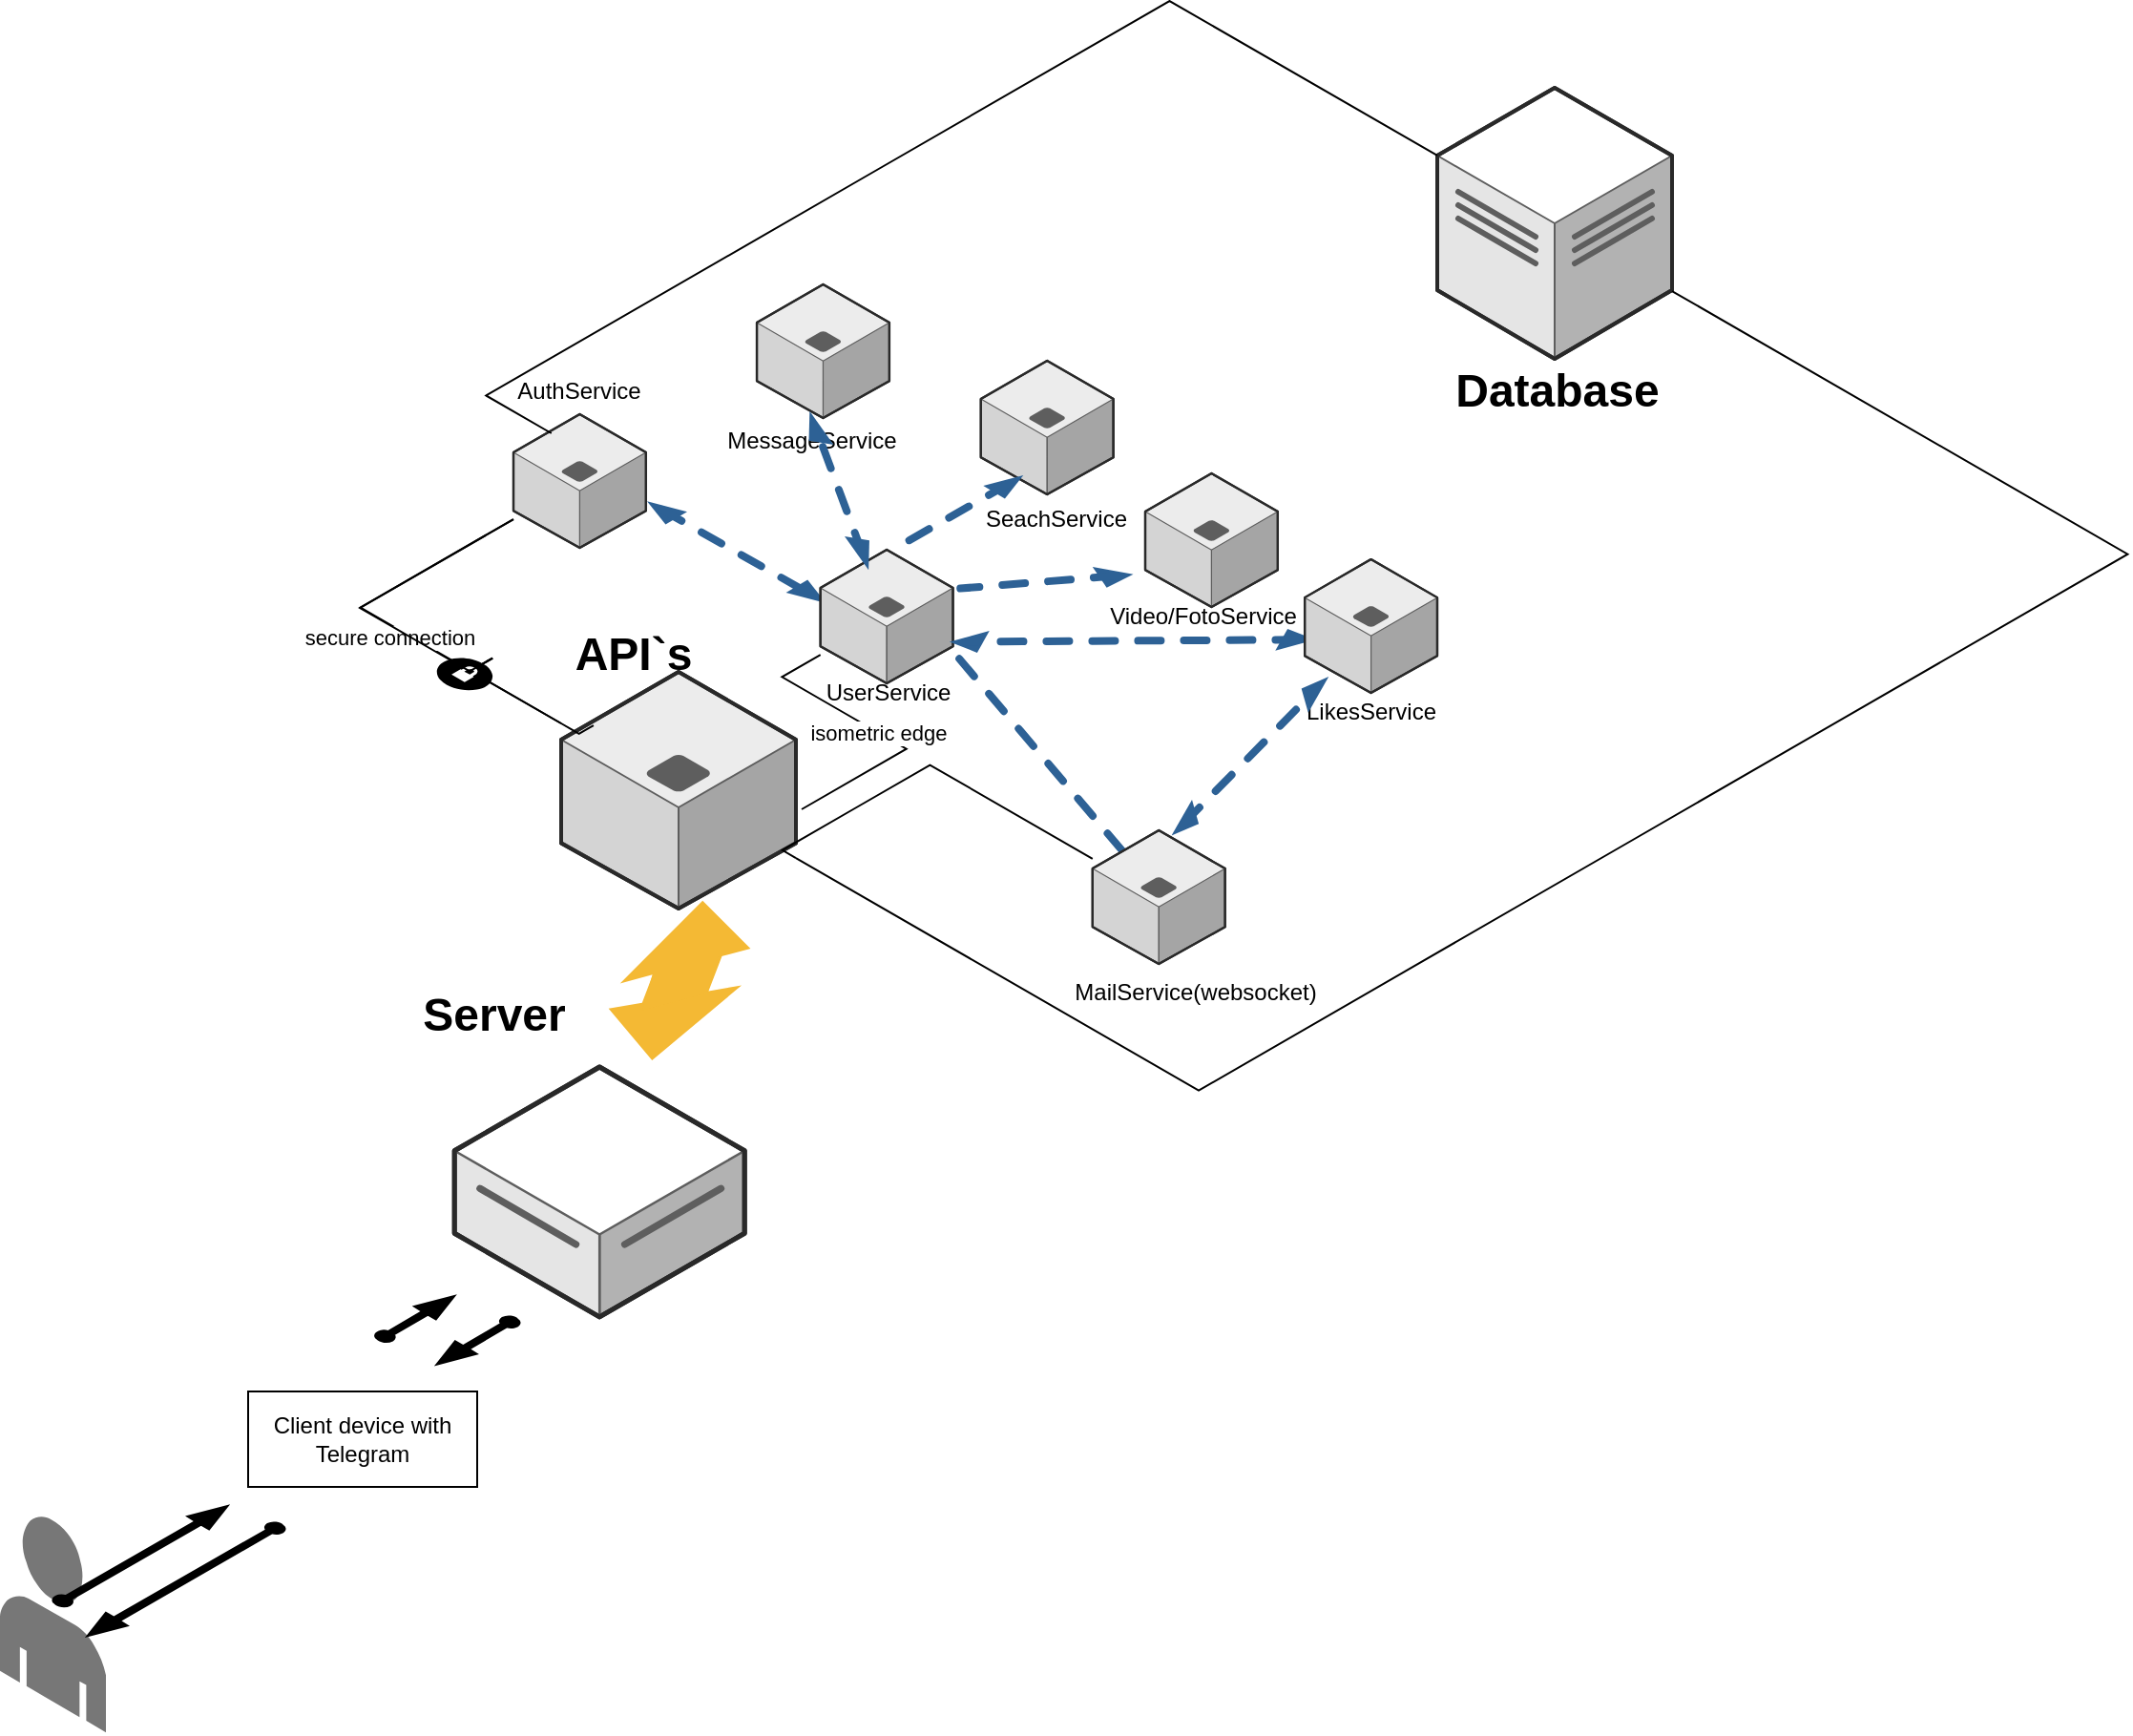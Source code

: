 <mxfile version="20.4.1" type="github" pages="2">
  <diagram id="33bkx_uLFFvx7bbCJEID" name="Page-1">
    <mxGraphModel dx="1422" dy="-375" grid="1" gridSize="10" guides="1" tooltips="1" connect="1" arrows="1" fold="1" page="1" pageScale="1" pageWidth="827" pageHeight="1169" math="0" shadow="0">
      <root>
        <mxCell id="0" />
        <mxCell id="1" parent="0" />
        <mxCell id="bl-t90TqCPlwm7aX9RKi-1" value="" style="verticalLabelPosition=bottom;html=1;verticalAlign=top;strokeWidth=1;align=center;outlineConnect=0;dashed=0;outlineConnect=0;shape=mxgraph.aws3d.dashedArrowlessEdge2;strokeColor=#2D6195;aspect=fixed;shadow=0;sketch=0;fontSize=11;rotation=20;gradientColor=none;" parent="1" vertex="1">
          <mxGeometry x="517.76" y="1784.03" width="116.28" height="66.24" as="geometry" />
        </mxCell>
        <mxCell id="bl-t90TqCPlwm7aX9RKi-2" value="" style="verticalLabelPosition=bottom;html=1;verticalAlign=top;strokeWidth=1;align=center;outlineConnect=0;dashed=0;outlineConnect=0;shape=mxgraph.aws3d.dataCenter;strokeColor=#5E5E5E;aspect=fixed;fontSize=11;" parent="1" vertex="1">
          <mxGeometry x="783" y="1467" width="123" height="142" as="geometry" />
        </mxCell>
        <mxCell id="bl-t90TqCPlwm7aX9RKi-3" value="" style="verticalLabelPosition=bottom;html=1;verticalAlign=top;strokeWidth=1;align=center;outlineConnect=0;dashed=0;outlineConnect=0;shape=mxgraph.aws3d.end_user;strokeColor=none;fillColor=#777777;aspect=fixed;" parent="1" vertex="1">
          <mxGeometry x="30" y="2214.88" width="55.5" height="113.79" as="geometry" />
        </mxCell>
        <mxCell id="bl-t90TqCPlwm7aX9RKi-4" value="" style="verticalLabelPosition=bottom;html=1;verticalAlign=top;strokeWidth=1;align=center;outlineConnect=0;dashed=0;outlineConnect=0;shape=mxgraph.aws3d.dataServer;strokeColor=#5E5E5E;aspect=fixed;fontSize=11;" parent="1" vertex="1">
          <mxGeometry x="268.1" y="1980" width="152" height="130.99" as="geometry" />
        </mxCell>
        <mxCell id="bl-t90TqCPlwm7aX9RKi-5" value="&lt;h1&gt;Server&lt;/h1&gt;" style="text;html=1;strokeColor=none;fillColor=none;align=center;verticalAlign=middle;whiteSpace=wrap;rounded=0;" parent="1" vertex="1">
          <mxGeometry x="226.15" y="1917" width="126" height="72" as="geometry" />
        </mxCell>
        <mxCell id="bl-t90TqCPlwm7aX9RKi-6" value="" style="verticalLabelPosition=bottom;html=1;verticalAlign=top;strokeWidth=1;align=center;outlineConnect=0;dashed=0;outlineConnect=0;shape=mxgraph.aws3d.arrowNE;fillColor=#000000;aspect=fixed;fontSize=11;" parent="1" vertex="1">
          <mxGeometry x="57.75" y="2210" width="91.5" height="52.29" as="geometry" />
        </mxCell>
        <mxCell id="bl-t90TqCPlwm7aX9RKi-7" value="" style="verticalLabelPosition=bottom;html=1;verticalAlign=top;strokeWidth=1;align=center;outlineConnect=0;dashed=0;outlineConnect=0;shape=mxgraph.aws3d.arrowSW;fillColor=#000000;aspect=fixed;fontSize=11;shadow=0;sketch=0;" parent="1" vertex="1">
          <mxGeometry x="75.75" y="2219" width="103.47" height="59.13" as="geometry" />
        </mxCell>
        <mxCell id="bl-t90TqCPlwm7aX9RKi-8" value="&lt;h1&gt;Database&lt;/h1&gt;" style="text;html=1;strokeColor=none;fillColor=none;align=center;verticalAlign=middle;whiteSpace=wrap;rounded=0;" parent="1" vertex="1">
          <mxGeometry x="783" y="1590" width="126" height="72" as="geometry" />
        </mxCell>
        <mxCell id="bl-t90TqCPlwm7aX9RKi-9" value="" style="verticalLabelPosition=bottom;html=1;verticalAlign=top;strokeWidth=1;align=center;outlineConnect=0;dashed=0;outlineConnect=0;shape=mxgraph.aws3d.application_server;fillColor=#ECECEC;strokeColor=#5E5E5E;aspect=fixed;shadow=0;sketch=0;fontSize=11;" parent="1" vertex="1">
          <mxGeometry x="324" y="1773" width="123" height="124" as="geometry" />
        </mxCell>
        <mxCell id="bl-t90TqCPlwm7aX9RKi-10" value="&lt;h1&gt;&lt;span class=&quot;VIiyi&quot; lang=&quot;en&quot;&gt;&lt;span class=&quot;JLqJ4b ChMk0b&quot;&gt;&lt;span class=&quot;Q4iAWc&quot;&gt;API`s&lt;/span&gt;&lt;/span&gt;&lt;/span&gt;&lt;/h1&gt;" style="text;html=1;strokeColor=none;fillColor=none;align=center;verticalAlign=middle;whiteSpace=wrap;rounded=0;" parent="1" vertex="1">
          <mxGeometry x="299" y="1728" width="126" height="72" as="geometry" />
        </mxCell>
        <mxCell id="bl-t90TqCPlwm7aX9RKi-11" value="" style="verticalLabelPosition=bottom;html=1;verticalAlign=top;strokeWidth=1;align=center;outlineConnect=0;dashed=0;outlineConnect=0;shape=mxgraph.aws3d.flatEdge2;strokeColor=none;fillColor=#F4B934;aspect=fixed;shadow=0;sketch=0;fontSize=11;rotation=-220;" parent="1" vertex="1">
          <mxGeometry x="352.15" y="1923.01" width="64.96" height="37" as="geometry" />
        </mxCell>
        <mxCell id="bl-t90TqCPlwm7aX9RKi-12" value="" style="verticalLabelPosition=bottom;html=1;verticalAlign=top;strokeWidth=1;align=center;outlineConnect=0;dashed=0;outlineConnect=0;shape=mxgraph.aws3d.flatEdge2;strokeColor=none;fillColor=#F4B934;aspect=fixed;shadow=0;sketch=0;fontSize=11;rotation=-45;" parent="1" vertex="1">
          <mxGeometry x="356.9" y="1910" width="63.2" height="36" as="geometry" />
        </mxCell>
        <mxCell id="bl-t90TqCPlwm7aX9RKi-13" value="" style="verticalLabelPosition=bottom;html=1;verticalAlign=top;strokeWidth=1;align=center;outlineConnect=0;dashed=0;outlineConnect=0;shape=mxgraph.aws3d.application_server;fillColor=#ECECEC;strokeColor=#5E5E5E;aspect=fixed;shadow=0;sketch=0;fontSize=11;" parent="1" vertex="1">
          <mxGeometry x="299" y="1638" width="69.44" height="70" as="geometry" />
        </mxCell>
        <mxCell id="bl-t90TqCPlwm7aX9RKi-14" value="" style="verticalLabelPosition=bottom;html=1;verticalAlign=top;strokeWidth=1;align=center;outlineConnect=0;dashed=0;outlineConnect=0;shape=mxgraph.aws3d.application_server;fillColor=#ECECEC;strokeColor=#5E5E5E;aspect=fixed;shadow=0;sketch=0;fontSize=11;" parent="1" vertex="1">
          <mxGeometry x="602.4" y="1856" width="69.44" height="70" as="geometry" />
        </mxCell>
        <mxCell id="bl-t90TqCPlwm7aX9RKi-15" value="" style="verticalLabelPosition=bottom;html=1;verticalAlign=top;strokeWidth=1;align=center;outlineConnect=0;dashed=0;outlineConnect=0;shape=mxgraph.aws3d.application_server;fillColor=#ECECEC;strokeColor=#5E5E5E;aspect=fixed;shadow=0;sketch=0;fontSize=11;" parent="1" vertex="1">
          <mxGeometry x="543.88" y="1610" width="69.44" height="70" as="geometry" />
        </mxCell>
        <mxCell id="bl-t90TqCPlwm7aX9RKi-16" value="AuthService" style="text;html=1;strokeColor=none;fillColor=none;align=center;verticalAlign=middle;whiteSpace=wrap;rounded=0;" parent="1" vertex="1">
          <mxGeometry x="288.08" y="1602" width="91.28" height="48" as="geometry" />
        </mxCell>
        <mxCell id="bl-t90TqCPlwm7aX9RKi-17" value="MailService(websocket)" style="text;html=1;strokeColor=none;fillColor=none;align=center;verticalAlign=middle;whiteSpace=wrap;rounded=0;" parent="1" vertex="1">
          <mxGeometry x="611.36" y="1917" width="91.28" height="48" as="geometry" />
        </mxCell>
        <mxCell id="bl-t90TqCPlwm7aX9RKi-18" value="" style="edgeStyle=isometricEdgeStyle;endArrow=none;html=1;elbow=vertical;rounded=0;fontSize=11;" parent="1" source="bl-t90TqCPlwm7aX9RKi-9" target="bl-t90TqCPlwm7aX9RKi-2" edge="1">
          <mxGeometry x="-0.012" y="14" width="50" height="100" relative="1" as="geometry">
            <mxPoint x="486" y="1917" as="sourcePoint" />
            <mxPoint x="801" y="1746" as="targetPoint" />
            <Array as="points">
              <mxPoint x="882" y="1863" />
              <mxPoint x="720" y="1890" />
              <mxPoint x="684" y="1872" />
            </Array>
            <mxPoint as="offset" />
          </mxGeometry>
        </mxCell>
        <mxCell id="bl-t90TqCPlwm7aX9RKi-19" value="SeachService" style="text;html=1;strokeColor=none;fillColor=none;align=center;verticalAlign=middle;whiteSpace=wrap;rounded=0;" parent="1" vertex="1">
          <mxGeometry x="538.28" y="1669" width="91.28" height="48" as="geometry" />
        </mxCell>
        <mxCell id="bl-t90TqCPlwm7aX9RKi-20" value="" style="verticalLabelPosition=bottom;html=1;verticalAlign=top;strokeWidth=1;align=center;outlineConnect=0;dashed=0;outlineConnect=0;shape=mxgraph.aws3d.application_server;fillColor=#ECECEC;strokeColor=#5E5E5E;aspect=fixed;shadow=0;sketch=0;fontSize=11;" parent="1" vertex="1">
          <mxGeometry x="630" y="1669" width="69.44" height="70" as="geometry" />
        </mxCell>
        <mxCell id="bl-t90TqCPlwm7aX9RKi-22" value="" style="edgeStyle=isometricEdgeStyle;endArrow=none;html=1;elbow=vertical;rounded=0;fontSize=11;" parent="1" source="bl-t90TqCPlwm7aX9RKi-9" target="bl-t90TqCPlwm7aX9RKi-14" edge="1">
          <mxGeometry x="0.004" y="4" width="50" height="100" relative="1" as="geometry">
            <mxPoint x="507.8" y="1881" as="sourcePoint" />
            <mxPoint x="557.8" y="1781" as="targetPoint" />
            <Array as="points">
              <mxPoint x="477" y="1845" />
            </Array>
            <mxPoint y="-1" as="offset" />
          </mxGeometry>
        </mxCell>
        <mxCell id="bl-t90TqCPlwm7aX9RKi-23" value="secure connection" style="edgeStyle=isometricEdgeStyle;endArrow=none;html=1;rounded=0;fontSize=11;startArrow=none;" parent="1" source="bl-t90TqCPlwm7aX9RKi-36" target="bl-t90TqCPlwm7aX9RKi-13" edge="1">
          <mxGeometry x="0.196" y="6" width="50" height="100" relative="1" as="geometry">
            <mxPoint x="405" y="1782" as="sourcePoint" />
            <mxPoint x="374" y="1746" as="targetPoint" />
            <Array as="points">
              <mxPoint x="324" y="1800" />
              <mxPoint x="342" y="1719" />
            </Array>
            <mxPoint as="offset" />
          </mxGeometry>
        </mxCell>
        <mxCell id="bl-t90TqCPlwm7aX9RKi-28" value="" style="verticalLabelPosition=bottom;html=1;verticalAlign=top;strokeWidth=1;align=center;outlineConnect=0;dashed=0;outlineConnect=0;shape=mxgraph.aws3d.dashedEdgeDouble2;strokeColor=#2D6195;aspect=fixed;shadow=0;sketch=0;fontSize=11;" parent="1" vertex="1">
          <mxGeometry x="369" y="1683.57" width="93.8" height="53.43" as="geometry" />
        </mxCell>
        <mxCell id="bl-t90TqCPlwm7aX9RKi-29" value="isometric edge" style="edgeStyle=isometricEdgeStyle;endArrow=none;html=1;rounded=0;fontSize=11;" parent="1" target="bl-t90TqCPlwm7aX9RKi-25" edge="1">
          <mxGeometry width="50" height="100" relative="1" as="geometry">
            <mxPoint x="450" y="1845" as="sourcePoint" />
            <mxPoint x="477" y="1782" as="targetPoint" />
          </mxGeometry>
        </mxCell>
        <mxCell id="bl-t90TqCPlwm7aX9RKi-30" value="" style="verticalLabelPosition=bottom;html=1;verticalAlign=top;strokeWidth=1;align=center;outlineConnect=0;dashed=0;outlineConnect=0;shape=mxgraph.aws3d.dashedEdge2;strokeColor=#2D6195;aspect=fixed;shadow=0;sketch=0;fontSize=11;gradientColor=none;rotation=25;" parent="1" vertex="1">
          <mxGeometry x="538.93" y="1703.09" width="79.01" height="45" as="geometry" />
        </mxCell>
        <mxCell id="bl-t90TqCPlwm7aX9RKi-35" value="" style="edgeStyle=isometricEdgeStyle;endArrow=none;html=1;rounded=0;fontSize=11;exitX=0.333;exitY=1.014;exitDx=0;exitDy=0;exitPerimeter=0;" parent="1" source="bl-t90TqCPlwm7aX9RKi-10" target="bl-t90TqCPlwm7aX9RKi-36" edge="1">
          <mxGeometry width="50" height="100" relative="1" as="geometry">
            <mxPoint x="405" y="1782" as="sourcePoint" />
            <mxPoint x="299" y="1693.046" as="targetPoint" />
            <Array as="points">
              <mxPoint x="324" y="1800" />
              <mxPoint x="351" y="1818" />
              <mxPoint x="306" y="1791" />
              <mxPoint x="261" y="1764" />
            </Array>
          </mxGeometry>
        </mxCell>
        <mxCell id="bl-t90TqCPlwm7aX9RKi-36" value="" style="verticalLabelPosition=bottom;html=1;verticalAlign=top;strokeWidth=1;align=center;outlineConnect=0;dashed=0;outlineConnect=0;shape=mxgraph.aws3d.secureConnection;fillColor=#000000;strokeColor=#ffffff;aspect=fixed;shadow=0;sketch=0;fontSize=11;" parent="1" vertex="1">
          <mxGeometry x="258.74" y="1765.5" width="29.34" height="17.5" as="geometry" />
        </mxCell>
        <mxCell id="bl-t90TqCPlwm7aX9RKi-37" value="" style="edgeStyle=isometricEdgeStyle;endArrow=none;html=1;rounded=0;fontSize=11;startArrow=none;" parent="1" source="bl-t90TqCPlwm7aX9RKi-13" target="bl-t90TqCPlwm7aX9RKi-36" edge="1">
          <mxGeometry width="50" height="100" relative="1" as="geometry">
            <mxPoint x="299" y="1693.046" as="sourcePoint" />
            <mxPoint x="299" y="1693.046" as="targetPoint" />
            <Array as="points">
              <mxPoint x="261" y="1764" />
            </Array>
          </mxGeometry>
        </mxCell>
        <mxCell id="bl-t90TqCPlwm7aX9RKi-38" value="" style="edgeStyle=isometricEdgeStyle;endArrow=none;html=1;elbow=vertical;rounded=0;fontSize=11;" parent="1" target="bl-t90TqCPlwm7aX9RKi-2" edge="1">
          <mxGeometry width="50" height="100" relative="1" as="geometry">
            <mxPoint x="318.88" y="1648" as="sourcePoint" />
            <mxPoint x="368.88" y="1548" as="targetPoint" />
            <Array as="points">
              <mxPoint x="486" y="1512" />
            </Array>
          </mxGeometry>
        </mxCell>
        <mxCell id="JSsXWTNlXfGRfDBwjuQ--1" value="" style="group" parent="1" vertex="1" connectable="0">
          <mxGeometry x="410" y="1570.0" width="296.51" height="234.14" as="geometry" />
        </mxCell>
        <mxCell id="JSsXWTNlXfGRfDBwjuQ--2" value="" style="verticalLabelPosition=bottom;html=1;verticalAlign=top;strokeWidth=1;align=center;outlineConnect=0;dashed=0;outlineConnect=0;shape=mxgraph.aws3d.application_server;fillColor=#ECECEC;strokeColor=#5E5E5E;aspect=fixed;shadow=0;sketch=0;fontSize=11;" parent="JSsXWTNlXfGRfDBwjuQ--1" vertex="1">
          <mxGeometry x="16.52" width="69.44" height="70" as="geometry" />
        </mxCell>
        <mxCell id="JSsXWTNlXfGRfDBwjuQ--3" value="MessageService" style="text;html=1;strokeColor=none;fillColor=none;align=center;verticalAlign=middle;whiteSpace=wrap;rounded=0;" parent="JSsXWTNlXfGRfDBwjuQ--1" vertex="1">
          <mxGeometry y="58" width="91.28" height="48" as="geometry" />
        </mxCell>
        <mxCell id="bl-t90TqCPlwm7aX9RKi-24" value="" style="group" parent="JSsXWTNlXfGRfDBwjuQ--1" vertex="1" connectable="0">
          <mxGeometry x="40" y="100.0" width="256.51" height="134.14" as="geometry" />
        </mxCell>
        <mxCell id="bl-t90TqCPlwm7aX9RKi-25" value="" style="verticalLabelPosition=bottom;html=1;verticalAlign=top;strokeWidth=1;align=center;outlineConnect=0;dashed=0;outlineConnect=0;shape=mxgraph.aws3d.application_server;fillColor=#ECECEC;strokeColor=#5E5E5E;aspect=fixed;shadow=0;sketch=0;fontSize=11;" parent="bl-t90TqCPlwm7aX9RKi-24" vertex="1">
          <mxGeometry x="9.84" y="39" width="69.44" height="70" as="geometry" />
        </mxCell>
        <mxCell id="bl-t90TqCPlwm7aX9RKi-27" value="" style="verticalLabelPosition=bottom;html=1;verticalAlign=top;strokeWidth=1;align=center;outlineConnect=0;dashed=0;outlineConnect=0;shape=mxgraph.aws3d.dashedEdge2;strokeColor=#2D6195;aspect=fixed;shadow=0;sketch=0;fontSize=11;gradientColor=none;rotation=0;" parent="bl-t90TqCPlwm7aX9RKi-24" vertex="1">
          <mxGeometry x="47.68" width="68.47" height="39" as="geometry" />
        </mxCell>
        <mxCell id="bl-t90TqCPlwm7aX9RKi-34" value="" style="verticalLabelPosition=bottom;html=1;verticalAlign=top;strokeWidth=1;align=center;outlineConnect=0;dashed=0;outlineConnect=0;shape=mxgraph.aws3d.dashedEdgeDouble2;strokeColor=#2D6195;aspect=fixed;shadow=0;sketch=0;fontSize=11;gradientColor=none;rotation=-140;" parent="bl-t90TqCPlwm7aX9RKi-24" vertex="1">
          <mxGeometry x="-19" y="-14" width="77.23" height="44" as="geometry" />
        </mxCell>
        <mxCell id="JSsXWTNlXfGRfDBwjuQ--11" value="" style="verticalLabelPosition=bottom;html=1;verticalAlign=top;strokeWidth=1;align=center;outlineConnect=0;dashed=0;outlineConnect=0;shape=mxgraph.aws3d.dashedEdgeDouble2;strokeColor=#2D6195;aspect=fixed;shadow=0;sketch=0;fontSize=11;gradientColor=none;rotation=-210;" parent="bl-t90TqCPlwm7aX9RKi-24" vertex="1">
          <mxGeometry x="90" y="39.27" width="166.51" height="94.87" as="geometry" />
        </mxCell>
        <mxCell id="bl-t90TqCPlwm7aX9RKi-21" value="Video/FotoService" style="text;html=1;strokeColor=none;fillColor=none;align=center;verticalAlign=middle;whiteSpace=wrap;rounded=0;" parent="bl-t90TqCPlwm7aX9RKi-24" vertex="1">
          <mxGeometry x="165.23" y="50" width="91.28" height="48" as="geometry" />
        </mxCell>
        <mxCell id="JSsXWTNlXfGRfDBwjuQ--8" value="" style="verticalLabelPosition=bottom;html=1;verticalAlign=top;strokeWidth=1;align=center;outlineConnect=0;dashed=0;outlineConnect=0;shape=mxgraph.aws3d.application_server;fillColor=#ECECEC;strokeColor=#5E5E5E;aspect=fixed;shadow=0;sketch=0;fontSize=11;" parent="1" vertex="1">
          <mxGeometry x="713.56" y="1714.03" width="69.44" height="70" as="geometry" />
        </mxCell>
        <mxCell id="JSsXWTNlXfGRfDBwjuQ--9" value="LikesService" style="text;html=1;strokeColor=none;fillColor=none;align=center;verticalAlign=middle;whiteSpace=wrap;rounded=0;" parent="1" vertex="1">
          <mxGeometry x="702.64" y="1770" width="91.28" height="48" as="geometry" />
        </mxCell>
        <mxCell id="bl-t90TqCPlwm7aX9RKi-26" value="UserService" style="text;html=1;strokeColor=none;fillColor=none;align=center;verticalAlign=middle;whiteSpace=wrap;rounded=0;" parent="1" vertex="1">
          <mxGeometry x="450" y="1760" width="91.28" height="48" as="geometry" />
        </mxCell>
        <mxCell id="JSsXWTNlXfGRfDBwjuQ--12" value="" style="verticalLabelPosition=bottom;html=1;verticalAlign=top;strokeWidth=1;align=center;outlineConnect=0;dashed=0;outlineConnect=0;shape=mxgraph.aws3d.dashedEdgeDouble2;strokeColor=#2D6195;aspect=fixed;shadow=0;sketch=0;fontSize=11;gradientColor=none;rotation=-75;" parent="1" vertex="1">
          <mxGeometry x="634.04" y="1788.15" width="101.8" height="58" as="geometry" />
        </mxCell>
        <mxCell id="TzJuqHu7ho1rDmZDQmOb-2" value="Client device with Telegram" style="rounded=0;whiteSpace=wrap;html=1;" vertex="1" parent="1">
          <mxGeometry x="160" y="2150" width="120" height="50" as="geometry" />
        </mxCell>
        <mxCell id="TzJuqHu7ho1rDmZDQmOb-3" value="" style="verticalLabelPosition=bottom;html=1;verticalAlign=top;strokeWidth=1;align=center;outlineConnect=0;dashed=0;outlineConnect=0;shape=mxgraph.aws3d.arrowNE;fillColor=#000000;aspect=fixed;fontSize=11;" vertex="1" parent="1">
          <mxGeometry x="226.6" y="2100" width="41.5" height="23.72" as="geometry" />
        </mxCell>
        <mxCell id="TzJuqHu7ho1rDmZDQmOb-4" value="" style="verticalLabelPosition=bottom;html=1;verticalAlign=top;strokeWidth=1;align=center;outlineConnect=0;dashed=0;outlineConnect=0;shape=mxgraph.aws3d.arrowSW;fillColor=#000000;aspect=fixed;fontSize=11;shadow=0;sketch=0;" vertex="1" parent="1">
          <mxGeometry x="258.74" y="2110.99" width="43.47" height="24.85" as="geometry" />
        </mxCell>
      </root>
    </mxGraphModel>
  </diagram>
  <diagram id="x7OuzBz9qQSVcl5aYoL3" name="Page-2">
    <mxGraphModel dx="2249" dy="1963" grid="1" gridSize="10" guides="1" tooltips="1" connect="1" arrows="1" fold="1" page="1" pageScale="1" pageWidth="827" pageHeight="1169" math="0" shadow="0">
      <root>
        <mxCell id="0" />
        <mxCell id="1" parent="0" />
        <mxCell id="Jlkrtkk8857nLXIoRhml-1" value="&lt;b&gt;API&lt;/b&gt;" style="rounded=1;whiteSpace=wrap;html=1;" parent="1" vertex="1">
          <mxGeometry x="140" y="10" width="120" height="60" as="geometry" />
        </mxCell>
        <mxCell id="Jlkrtkk8857nLXIoRhml-2" value="" style="endArrow=classic;html=1;rounded=0;fontSize=13;exitX=0.5;exitY=1;exitDx=0;exitDy=0;entryX=0.365;entryY=0;entryDx=0;entryDy=0;entryPerimeter=0;" parent="1" source="Jlkrtkk8857nLXIoRhml-1" edge="1">
          <mxGeometry width="50" height="50" relative="1" as="geometry">
            <mxPoint x="390" y="420" as="sourcePoint" />
            <mxPoint x="227.2" y="140" as="targetPoint" />
            <Array as="points" />
          </mxGeometry>
        </mxCell>
        <mxCell id="Jlkrtkk8857nLXIoRhml-3" value="" style="endArrow=classic;html=1;rounded=0;fontSize=13;exitX=0.413;exitY=1;exitDx=0;exitDy=0;exitPerimeter=0;" parent="1" target="Jlkrtkk8857nLXIoRhml-36" edge="1">
          <mxGeometry width="50" height="50" relative="1" as="geometry">
            <mxPoint x="288.64" y="410" as="sourcePoint" />
            <mxPoint x="90" y="510" as="targetPoint" />
            <Array as="points" />
          </mxGeometry>
        </mxCell>
        <mxCell id="Jlkrtkk8857nLXIoRhml-4" value="" style="endArrow=classic;html=1;rounded=0;fontSize=13;" parent="1" source="Jlkrtkk8857nLXIoRhml-27" target="Jlkrtkk8857nLXIoRhml-15" edge="1">
          <mxGeometry width="50" height="50" relative="1" as="geometry">
            <mxPoint x="480" y="760" as="sourcePoint" />
            <mxPoint x="483.24" y="817" as="targetPoint" />
            <Array as="points" />
          </mxGeometry>
        </mxCell>
        <mxCell id="Jlkrtkk8857nLXIoRhml-5" value="UserResource" style="swimlane;fontStyle=1;align=center;verticalAlign=top;childLayout=stackLayout;horizontal=1;startSize=26;horizontalStack=0;resizeParent=1;resizeParentMax=0;resizeLast=0;collapsible=1;marginBottom=0;fontSize=14;" parent="1" vertex="1">
          <mxGeometry x="-100" y="190" width="220" height="120" as="geometry">
            <mxRectangle x="-100" y="190" width="130" height="26" as="alternateBounds" />
          </mxGeometry>
        </mxCell>
        <mxCell id="Jlkrtkk8857nLXIoRhml-6" value="- userService: UserService" style="text;strokeColor=none;fillColor=none;align=left;verticalAlign=top;spacingLeft=4;spacingRight=4;overflow=hidden;rotatable=0;points=[[0,0.5],[1,0.5]];portConstraint=eastwest;fontSize=14;" parent="Jlkrtkk8857nLXIoRhml-5" vertex="1">
          <mxGeometry y="26" width="220" height="26" as="geometry" />
        </mxCell>
        <mxCell id="Jlkrtkk8857nLXIoRhml-7" value="" style="line;strokeWidth=1;fillColor=none;align=left;verticalAlign=middle;spacingTop=-1;spacingLeft=3;spacingRight=3;rotatable=0;labelPosition=right;points=[];portConstraint=eastwest;fontSize=14;" parent="Jlkrtkk8857nLXIoRhml-5" vertex="1">
          <mxGeometry y="52" width="220" height="8" as="geometry" />
        </mxCell>
        <mxCell id="Jlkrtkk8857nLXIoRhml-8" value="+ getAllUsers(): List&lt;UserDto&gt;&#xa;+ currentUser(principal: Principal):&#xa;UserDto&#xa;&#xa;" style="text;strokeColor=none;fillColor=none;align=left;verticalAlign=top;spacingLeft=4;spacingRight=4;overflow=hidden;rotatable=0;points=[[0,0.5],[1,0.5]];portConstraint=eastwest;fontSize=14;" parent="Jlkrtkk8857nLXIoRhml-5" vertex="1">
          <mxGeometry y="60" width="220" height="60" as="geometry" />
        </mxCell>
        <mxCell id="Jlkrtkk8857nLXIoRhml-9" value="MultimediaController" style="swimlane;fontStyle=1;align=center;verticalAlign=top;childLayout=stackLayout;horizontal=1;startSize=26;horizontalStack=0;resizeParent=1;resizeParentMax=0;resizeLast=0;collapsible=1;marginBottom=0;fontSize=14;" parent="1" vertex="1">
          <mxGeometry x="170" y="190" width="180" height="160" as="geometry" />
        </mxCell>
        <mxCell id="Jlkrtkk8857nLXIoRhml-10" value="- logger: Logger&#xa;- multimediaService:&#xa;MultimediaService&#xa;" style="text;strokeColor=none;fillColor=none;align=left;verticalAlign=top;spacingLeft=4;spacingRight=4;overflow=hidden;rotatable=0;points=[[0,0.5],[1,0.5]];portConstraint=eastwest;fontSize=14;" parent="Jlkrtkk8857nLXIoRhml-9" vertex="1">
          <mxGeometry y="26" width="180" height="64" as="geometry" />
        </mxCell>
        <mxCell id="Jlkrtkk8857nLXIoRhml-11" value="" style="line;strokeWidth=1;fillColor=none;align=left;verticalAlign=middle;spacingTop=-1;spacingLeft=3;spacingRight=3;rotatable=0;labelPosition=right;points=[];portConstraint=eastwest;fontSize=14;" parent="Jlkrtkk8857nLXIoRhml-9" vertex="1">
          <mxGeometry y="90" width="180" height="8" as="geometry" />
        </mxCell>
        <mxCell id="Jlkrtkk8857nLXIoRhml-12" value="+ downloadMedia(id: long): &#xa;ResponseEntity&lt;byte[]&gt;&#xa;+ deleteMedia(id: Long)&#xa;" style="text;strokeColor=none;fillColor=none;align=left;verticalAlign=top;spacingLeft=4;spacingRight=4;overflow=hidden;rotatable=0;points=[[0,0.5],[1,0.5]];portConstraint=eastwest;fontSize=14;" parent="Jlkrtkk8857nLXIoRhml-9" vertex="1">
          <mxGeometry y="98" width="180" height="62" as="geometry" />
        </mxCell>
        <mxCell id="Jlkrtkk8857nLXIoRhml-13" value="" style="endArrow=classic;html=1;rounded=0;fontSize=14;entryX=0.75;entryY=0;entryDx=0;entryDy=0;" parent="1" target="Jlkrtkk8857nLXIoRhml-1" edge="1">
          <mxGeometry width="50" height="50" relative="1" as="geometry">
            <mxPoint x="233.5" y="-60" as="sourcePoint" />
            <mxPoint x="500" y="10" as="targetPoint" />
          </mxGeometry>
        </mxCell>
        <mxCell id="Jlkrtkk8857nLXIoRhml-14" value="" style="group" parent="1" vertex="1" connectable="0">
          <mxGeometry x="-360" y="1650" width="1080" height="220" as="geometry" />
        </mxCell>
        <mxCell id="Jlkrtkk8857nLXIoRhml-15" value="&lt;div style=&quot;font-size: 14px&quot;&gt;&lt;font style=&quot;font-size: 14px&quot;&gt;&lt;b&gt;Database&lt;/b&gt;&lt;/font&gt;&lt;/div&gt;" style="shape=cylinder3;whiteSpace=wrap;html=1;boundedLbl=1;backgroundOutline=1;size=15;fontSize=13;align=left;" parent="Jlkrtkk8857nLXIoRhml-14" vertex="1">
          <mxGeometry width="1080" height="220" as="geometry" />
        </mxCell>
        <mxCell id="Jlkrtkk8857nLXIoRhml-16" value="User" style="swimlane;fontStyle=1;align=center;verticalAlign=top;childLayout=stackLayout;horizontal=1;startSize=26;horizontalStack=0;resizeParent=1;resizeParentMax=0;resizeLast=0;collapsible=1;marginBottom=0;fontSize=14;" parent="Jlkrtkk8857nLXIoRhml-14" vertex="1">
          <mxGeometry x="100" y="60" width="320" height="128" as="geometry" />
        </mxCell>
        <mxCell id="Jlkrtkk8857nLXIoRhml-17" value="- id: Long&#xa;- username: String&#xa;- password: String&#xa;- email: String&#xa;- mediaFile: List&lt;Multimedia&gt;&#xa;&#xa;" style="text;strokeColor=none;fillColor=none;align=left;verticalAlign=top;spacingLeft=4;spacingRight=4;overflow=hidden;rotatable=0;points=[[0,0.5],[1,0.5]];portConstraint=eastwest;fontSize=14;" parent="Jlkrtkk8857nLXIoRhml-16" vertex="1">
          <mxGeometry y="26" width="320" height="94" as="geometry" />
        </mxCell>
        <mxCell id="Jlkrtkk8857nLXIoRhml-18" value="" style="line;strokeWidth=1;fillColor=none;align=left;verticalAlign=middle;spacingTop=-1;spacingLeft=3;spacingRight=3;rotatable=0;labelPosition=right;points=[];portConstraint=eastwest;fontSize=14;" parent="Jlkrtkk8857nLXIoRhml-16" vertex="1">
          <mxGeometry y="120" width="320" height="8" as="geometry" />
        </mxCell>
        <mxCell id="Jlkrtkk8857nLXIoRhml-19" value="Multimedia" style="swimlane;fontStyle=1;align=center;verticalAlign=top;childLayout=stackLayout;horizontal=1;startSize=26;horizontalStack=0;resizeParent=1;resizeParentMax=0;resizeLast=0;collapsible=1;marginBottom=0;fontSize=14;" parent="Jlkrtkk8857nLXIoRhml-14" vertex="1">
          <mxGeometry x="630" y="60" width="340" height="128" as="geometry" />
        </mxCell>
        <mxCell id="Jlkrtkk8857nLXIoRhml-20" value="- id: Long&#xa;- fileName: String&#xa;- contentType: String&#xa;- storageFileName: String&#xa;- user: User&#xa;&#xa;&#xa;&#xa;" style="text;strokeColor=none;fillColor=none;align=left;verticalAlign=top;spacingLeft=4;spacingRight=4;overflow=hidden;rotatable=0;points=[[0,0.5],[1,0.5]];portConstraint=eastwest;fontSize=14;" parent="Jlkrtkk8857nLXIoRhml-19" vertex="1">
          <mxGeometry y="26" width="340" height="94" as="geometry" />
        </mxCell>
        <mxCell id="Jlkrtkk8857nLXIoRhml-21" value="" style="line;strokeWidth=1;fillColor=none;align=left;verticalAlign=middle;spacingTop=-1;spacingLeft=3;spacingRight=3;rotatable=0;labelPosition=right;points=[];portConstraint=eastwest;fontSize=14;" parent="Jlkrtkk8857nLXIoRhml-19" vertex="1">
          <mxGeometry y="120" width="340" height="8" as="geometry" />
        </mxCell>
        <mxCell id="Jlkrtkk8857nLXIoRhml-22" value="" style="endArrow=diamondThin;endFill=1;endSize=24;html=1;rounded=0;fontSize=14;" parent="Jlkrtkk8857nLXIoRhml-14" source="Jlkrtkk8857nLXIoRhml-16" target="Jlkrtkk8857nLXIoRhml-19" edge="1">
          <mxGeometry width="160" relative="1" as="geometry">
            <mxPoint x="480" y="960" as="sourcePoint" />
            <mxPoint x="730" y="960" as="targetPoint" />
          </mxGeometry>
        </mxCell>
        <mxCell id="Jlkrtkk8857nLXIoRhml-23" value="1..*" style="edgeLabel;html=1;align=center;verticalAlign=middle;resizable=0;points=[];fontSize=14;" parent="Jlkrtkk8857nLXIoRhml-22" vertex="1" connectable="0">
          <mxGeometry x="-0.513" relative="1" as="geometry">
            <mxPoint as="offset" />
          </mxGeometry>
        </mxCell>
        <mxCell id="Jlkrtkk8857nLXIoRhml-24" value="1" style="edgeLabel;html=1;align=center;verticalAlign=middle;resizable=0;points=[];fontSize=14;" parent="Jlkrtkk8857nLXIoRhml-22" vertex="1" connectable="0">
          <mxGeometry x="0.676" relative="1" as="geometry">
            <mxPoint as="offset" />
          </mxGeometry>
        </mxCell>
        <mxCell id="Jlkrtkk8857nLXIoRhml-25" value="" style="group" parent="1" vertex="1" connectable="0">
          <mxGeometry x="-360" y="750" width="1290" height="810" as="geometry" />
        </mxCell>
        <mxCell id="Jlkrtkk8857nLXIoRhml-26" value="" style="group" parent="Jlkrtkk8857nLXIoRhml-25" vertex="1" connectable="0">
          <mxGeometry x="80" y="660" width="1080" height="150" as="geometry" />
        </mxCell>
        <mxCell id="Jlkrtkk8857nLXIoRhml-27" value="&lt;div style=&quot;font-size: 14px&quot; align=&quot;left&quot;&gt;&lt;font style=&quot;font-size: 14px&quot;&gt;&lt;b&gt;Re&lt;span class=&quot;VIiyi&quot; lang=&quot;en&quot;&gt;&lt;span class=&quot;JLqJ4b ChMk0b C1N51c&quot;&gt;&lt;span class=&quot;Q4iAWc&quot;&gt;pository&lt;/span&gt;&lt;/span&gt;&lt;/span&gt;&lt;/b&gt;&lt;/font&gt;&lt;/div&gt;" style="rounded=0;whiteSpace=wrap;html=1;fontSize=13;align=left;" parent="Jlkrtkk8857nLXIoRhml-26" vertex="1">
          <mxGeometry width="1080" height="150" as="geometry" />
        </mxCell>
        <mxCell id="Jlkrtkk8857nLXIoRhml-28" value="&lt;div&gt;«interface»&lt;b&gt;&lt;br&gt;&lt;/b&gt;&lt;/div&gt;&lt;div&gt;&lt;b&gt;User&lt;/b&gt;&lt;font style=&quot;font-size: 14px&quot;&gt;&lt;b&gt;Re&lt;span class=&quot;VIiyi&quot; lang=&quot;en&quot;&gt;&lt;span class=&quot;JLqJ4b ChMk0b C1N51c&quot;&gt;&lt;span class=&quot;Q4iAWc&quot;&gt;pository&lt;/span&gt;&lt;/span&gt;&lt;/span&gt;&lt;/b&gt;&lt;/font&gt;&lt;/div&gt;" style="html=1;fontSize=14;" parent="Jlkrtkk8857nLXIoRhml-26" vertex="1">
          <mxGeometry x="405" y="50" width="140" height="50" as="geometry" />
        </mxCell>
        <mxCell id="Jlkrtkk8857nLXIoRhml-29" value="&lt;div&gt;«interface»&lt;b&gt;&lt;br&gt;&lt;/b&gt;&lt;/div&gt;&lt;div&gt;&lt;b&gt;Multimedia&lt;/b&gt;&lt;font style=&quot;font-size: 14px&quot;&gt;&lt;b&gt;Re&lt;span class=&quot;VIiyi&quot; lang=&quot;en&quot;&gt;&lt;span class=&quot;JLqJ4b ChMk0b C1N51c&quot;&gt;&lt;span class=&quot;Q4iAWc&quot;&gt;pository&lt;/span&gt;&lt;/span&gt;&lt;/span&gt;&lt;/b&gt;&lt;/font&gt;&lt;/div&gt;" style="html=1;fontSize=14;" parent="Jlkrtkk8857nLXIoRhml-26" vertex="1">
          <mxGeometry x="580" y="50" width="160" height="50" as="geometry" />
        </mxCell>
        <mxCell id="Jlkrtkk8857nLXIoRhml-30" value="" style="endArrow=block;endSize=16;endFill=0;html=1;rounded=0;fontSize=14;entryX=1;entryY=0.5;entryDx=0;entryDy=0;" parent="Jlkrtkk8857nLXIoRhml-26" source="Jlkrtkk8857nLXIoRhml-28" target="Jlkrtkk8857nLXIoRhml-32" edge="1">
          <mxGeometry x="0.864" y="60" width="160" relative="1" as="geometry">
            <mxPoint x="320" y="-360" as="sourcePoint" />
            <mxPoint x="280" y="-430" as="targetPoint" />
            <mxPoint as="offset" />
          </mxGeometry>
        </mxCell>
        <mxCell id="Jlkrtkk8857nLXIoRhml-31" value="" style="endArrow=block;endSize=16;endFill=0;html=1;rounded=0;fontSize=14;" parent="Jlkrtkk8857nLXIoRhml-26" source="Jlkrtkk8857nLXIoRhml-29" target="Jlkrtkk8857nLXIoRhml-33" edge="1">
          <mxGeometry x="-0.178" y="18" width="160" relative="1" as="geometry">
            <mxPoint x="816.834" y="-400" as="sourcePoint" />
            <mxPoint x="940" y="-390" as="targetPoint" />
            <Array as="points">
              <mxPoint x="760" y="70" />
            </Array>
            <mxPoint as="offset" />
          </mxGeometry>
        </mxCell>
        <mxCell id="Jlkrtkk8857nLXIoRhml-32" value="&lt;div&gt;«interface»&lt;/div&gt;&lt;div&gt;&lt;b&gt;J&lt;/b&gt;&lt;font style=&quot;font-size: 14px&quot;&gt;&lt;b&gt;&lt;span class=&quot;VIiyi&quot; lang=&quot;en&quot;&gt;&lt;span class=&quot;JLqJ4b ChMk0b C1N51c&quot;&gt;&lt;span class=&quot;Q4iAWc&quot;&gt;pa&lt;/span&gt;&lt;/span&gt;&lt;/span&gt;&lt;/b&gt;&lt;/font&gt;&lt;font style=&quot;font-size: 14px&quot;&gt;&lt;b&gt;Re&lt;span class=&quot;VIiyi&quot; lang=&quot;en&quot;&gt;&lt;span class=&quot;JLqJ4b ChMk0b C1N51c&quot;&gt;&lt;span class=&quot;Q4iAWc&quot;&gt;pository&amp;lt;User, Long&amp;gt;&lt;/span&gt;&lt;/span&gt;&lt;/span&gt;&lt;/b&gt;&lt;/font&gt;&lt;/div&gt;" style="html=1;fontSize=14;" parent="Jlkrtkk8857nLXIoRhml-26" vertex="1">
          <mxGeometry x="130" y="50" width="200" height="50" as="geometry" />
        </mxCell>
        <mxCell id="Jlkrtkk8857nLXIoRhml-33" value="«interface»&lt;br&gt;&lt;div&gt;&lt;b&gt;J&lt;/b&gt;&lt;font style=&quot;font-size: 14px&quot;&gt;&lt;b&gt;&lt;span class=&quot;VIiyi&quot; lang=&quot;en&quot;&gt;&lt;span class=&quot;JLqJ4b ChMk0b C1N51c&quot;&gt;&lt;span class=&quot;Q4iAWc&quot;&gt;pa&lt;/span&gt;&lt;/span&gt;&lt;/span&gt;&lt;/b&gt;&lt;/font&gt;&lt;font style=&quot;font-size: 14px&quot;&gt;&lt;b&gt;Re&lt;span class=&quot;VIiyi&quot; lang=&quot;en&quot;&gt;&lt;span class=&quot;JLqJ4b ChMk0b C1N51c&quot;&gt;&lt;span class=&quot;Q4iAWc&quot;&gt;pository&amp;lt;Multimedia, Long&amp;gt;&lt;/span&gt;&lt;/span&gt;&lt;/span&gt;&lt;/b&gt;&lt;/font&gt;&lt;/div&gt;" style="html=1;fontSize=14;" parent="Jlkrtkk8857nLXIoRhml-26" vertex="1">
          <mxGeometry x="800" y="50" width="250" height="50" as="geometry" />
        </mxCell>
        <mxCell id="Jlkrtkk8857nLXIoRhml-34" value="" style="endArrow=classic;html=1;rounded=0;fontSize=13;entryX=0.462;entryY=0;entryDx=0;entryDy=0;entryPerimeter=0;" parent="Jlkrtkk8857nLXIoRhml-25" source="Jlkrtkk8857nLXIoRhml-36" target="Jlkrtkk8857nLXIoRhml-27" edge="1">
          <mxGeometry width="50" height="50" relative="1" as="geometry">
            <mxPoint x="614.5" y="-100" as="sourcePoint" />
            <mxPoint x="614.5" y="-60" as="targetPoint" />
            <Array as="points" />
          </mxGeometry>
        </mxCell>
        <mxCell id="Jlkrtkk8857nLXIoRhml-35" value="" style="group" parent="Jlkrtkk8857nLXIoRhml-25" vertex="1" connectable="0">
          <mxGeometry y="100" width="1290" height="490" as="geometry" />
        </mxCell>
        <mxCell id="Jlkrtkk8857nLXIoRhml-36" value="&lt;div align=&quot;left&quot;&gt;&lt;font style=&quot;font-size: 14px&quot;&gt;&lt;b&gt;Service&lt;/b&gt;&lt;/font&gt;&lt;/div&gt;" style="rounded=0;whiteSpace=wrap;html=1;fontSize=13;align=left;" parent="Jlkrtkk8857nLXIoRhml-35" vertex="1">
          <mxGeometry width="1290" height="490" as="geometry" />
        </mxCell>
        <mxCell id="Jlkrtkk8857nLXIoRhml-37" value="AuthService" style="swimlane;fontStyle=1;align=center;verticalAlign=top;childLayout=stackLayout;horizontal=1;startSize=26;horizontalStack=0;resizeParent=1;resizeParentMax=0;resizeLast=0;collapsible=1;marginBottom=0;fontSize=14;" parent="Jlkrtkk8857nLXIoRhml-35" vertex="1">
          <mxGeometry x="654" y="36.95" width="276" height="121.29" as="geometry" />
        </mxCell>
        <mxCell id="Jlkrtkk8857nLXIoRhml-38" value="- userRepository: &#xa;UserRepository" style="text;strokeColor=none;fillColor=none;align=left;verticalAlign=top;spacingLeft=4;spacingRight=4;overflow=hidden;rotatable=0;points=[[0,0.5],[1,0.5]];portConstraint=eastwest;fontSize=14;" parent="Jlkrtkk8857nLXIoRhml-37" vertex="1">
          <mxGeometry y="26" width="276" height="41.29" as="geometry" />
        </mxCell>
        <mxCell id="Jlkrtkk8857nLXIoRhml-39" value="" style="line;strokeWidth=1;fillColor=none;align=left;verticalAlign=middle;spacingTop=-1;spacingLeft=3;spacingRight=3;rotatable=0;labelPosition=right;points=[];portConstraint=eastwest;fontSize=14;" parent="Jlkrtkk8857nLXIoRhml-37" vertex="1">
          <mxGeometry y="67.29" width="276" height="12.706" as="geometry" />
        </mxCell>
        <mxCell id="Jlkrtkk8857nLXIoRhml-40" value="+ loadUserByUsername(username: String):&#xa;UserDetails" style="text;strokeColor=none;fillColor=none;align=left;verticalAlign=top;spacingLeft=4;spacingRight=4;overflow=hidden;rotatable=0;points=[[0,0.5],[1,0.5]];portConstraint=eastwest;fontSize=14;" parent="Jlkrtkk8857nLXIoRhml-37" vertex="1">
          <mxGeometry y="79.996" width="276" height="41.294" as="geometry" />
        </mxCell>
        <mxCell id="Jlkrtkk8857nLXIoRhml-41" value="&lt;p style=&quot;margin: 0px ; margin-top: 4px ; text-align: center&quot;&gt;&lt;i&gt;&amp;lt;&amp;lt;Interface&amp;gt;&amp;gt;&lt;/i&gt;&lt;/p&gt;&lt;p style=&quot;margin: 0px ; margin-top: 4px ; text-align: center&quot;&gt;&lt;b&gt;UserDetailService&lt;/b&gt;&lt;b&gt;&lt;/b&gt;&lt;b&gt;&lt;/b&gt;&lt;/p&gt;&lt;hr size=&quot;1&quot;&gt;&lt;hr size=&quot;1&quot;&gt;&lt;p style=&quot;margin: 0px ; margin-left: 4px&quot;&gt;+ loadUserByUsername(username: String):&lt;br&gt;UserDetails&lt;/p&gt;" style="verticalAlign=top;align=left;overflow=fill;fontSize=12;fontFamily=Helvetica;html=1;" parent="Jlkrtkk8857nLXIoRhml-35" vertex="1">
          <mxGeometry x="990" y="36.95" width="240" height="103.05" as="geometry" />
        </mxCell>
        <mxCell id="Jlkrtkk8857nLXIoRhml-42" value="&lt;p style=&quot;margin: 0px ; margin-top: 4px ; text-align: center&quot;&gt;&lt;i&gt;&amp;lt;&amp;lt;Interface&amp;gt;&amp;gt;&lt;/i&gt;&lt;b&gt;&lt;br&gt;&lt;/b&gt;&lt;/p&gt;&lt;p style=&quot;margin: 0px ; margin-top: 4px ; text-align: center&quot;&gt;&lt;b&gt;UserService&lt;/b&gt;&lt;br&gt;&lt;b&gt;&lt;/b&gt;&lt;/p&gt;&lt;hr size=&quot;1&quot;&gt;&lt;hr size=&quot;1&quot;&gt;&lt;p style=&quot;margin: 0px ; margin-left: 4px&quot;&gt;+ create(userDto: UserDto)&lt;br&gt;+ findAllUsers(): List&amp;lt;UserDto&amp;gt;&lt;br&gt;+ findUsersByName(username: String): &lt;br&gt;UserDto&lt;/p&gt;&lt;div&gt;&lt;br&gt;&lt;br&gt;&lt;/div&gt;" style="verticalAlign=top;align=left;overflow=fill;fontSize=12;fontFamily=Helvetica;html=1;" parent="Jlkrtkk8857nLXIoRhml-35" vertex="1">
          <mxGeometry x="353" y="36.95" width="217" height="123.05" as="geometry" />
        </mxCell>
        <mxCell id="Jlkrtkk8857nLXIoRhml-43" value="MulltimediaServiceImpl" style="swimlane;fontStyle=1;align=center;verticalAlign=top;childLayout=stackLayout;horizontal=1;startSize=26;horizontalStack=0;resizeParent=1;resizeParentMax=0;resizeLast=0;collapsible=1;marginBottom=0;fontSize=14;" parent="Jlkrtkk8857nLXIoRhml-35" vertex="1">
          <mxGeometry x="60" y="250" width="200" height="209.996" as="geometry" />
        </mxCell>
        <mxCell id="Jlkrtkk8857nLXIoRhml-44" value="- logger: Logger&#xa;- multimediaRepository:&#xa;MultimedisRepository&#xa;- storagePath: String&#xa;" style="text;strokeColor=none;fillColor=none;align=left;verticalAlign=top;spacingLeft=4;spacingRight=4;overflow=hidden;rotatable=0;points=[[0,0.5],[1,0.5]];portConstraint=eastwest;fontSize=14;" parent="Jlkrtkk8857nLXIoRhml-43" vertex="1">
          <mxGeometry y="26" width="200" height="74" as="geometry" />
        </mxCell>
        <mxCell id="Jlkrtkk8857nLXIoRhml-45" value="" style="line;strokeWidth=1;fillColor=none;align=left;verticalAlign=middle;spacingTop=-1;spacingLeft=3;spacingRight=3;rotatable=0;labelPosition=right;points=[];portConstraint=eastwest;fontSize=14;" parent="Jlkrtkk8857nLXIoRhml-43" vertex="1">
          <mxGeometry y="100" width="200" height="12.706" as="geometry" />
        </mxCell>
        <mxCell id="Jlkrtkk8857nLXIoRhml-46" value="+ getMultimediaById(id: long): &#xa;Optional&lt;MultimediaDto&gt;&#xa;+ create(multimedia: byte[]): &#xa;String&#xa;+ deleteById(id: Long)&#xa;" style="text;strokeColor=none;fillColor=none;align=left;verticalAlign=top;spacingLeft=4;spacingRight=4;overflow=hidden;rotatable=0;points=[[0,0.5],[1,0.5]];portConstraint=eastwest;fontSize=14;" parent="Jlkrtkk8857nLXIoRhml-43" vertex="1">
          <mxGeometry y="112.706" width="200" height="97.29" as="geometry" />
        </mxCell>
        <mxCell id="Jlkrtkk8857nLXIoRhml-47" value="&lt;p style=&quot;margin: 0px ; margin-top: 4px ; text-align: center&quot;&gt;&lt;i&gt;&amp;lt;&amp;lt;Interface&amp;gt;&amp;gt;&lt;/i&gt;&lt;/p&gt;&lt;p style=&quot;margin: 0px ; margin-top: 4px ; text-align: center&quot;&gt;&lt;b&gt;Mulltimedia&lt;/b&gt;&lt;b&gt;Service&lt;/b&gt;&lt;b&gt;&lt;/b&gt;&lt;/p&gt;&lt;hr size=&quot;1&quot;&gt;&lt;hr size=&quot;1&quot;&gt;&lt;p style=&quot;margin: 0px ; margin-left: 4px&quot;&gt;+ getMultimediaById(id: long): &lt;br&gt;Optional&amp;lt;MultimediaDto&amp;gt;&lt;br&gt;+ create(multimedia: byte[]): &lt;br&gt;String&lt;br&gt;+ deleteById(id: Long)&lt;/p&gt;&lt;div&gt;&lt;br&gt;&lt;br&gt;&lt;/div&gt;" style="verticalAlign=top;align=left;overflow=fill;fontSize=12;fontFamily=Helvetica;html=1;" parent="Jlkrtkk8857nLXIoRhml-35" vertex="1">
          <mxGeometry x="370" y="323.53" width="190" height="136.47" as="geometry" />
        </mxCell>
        <mxCell id="Jlkrtkk8857nLXIoRhml-48" value="UserServiceImpl" style="swimlane;fontStyle=1;align=center;verticalAlign=top;childLayout=stackLayout;horizontal=1;startSize=26;horizontalStack=0;resizeParent=1;resizeParentMax=0;resizeLast=0;collapsible=1;marginBottom=0;fontSize=14;" parent="Jlkrtkk8857nLXIoRhml-35" vertex="1">
          <mxGeometry x="60" y="30" width="253" height="189.996" as="geometry" />
        </mxCell>
        <mxCell id="Jlkrtkk8857nLXIoRhml-49" value="- userRepository: &#xa;UserRepository&#xa;- passwordEncoder: &#xa;BCryptPasswordEncoder&#xa;" style="text;strokeColor=none;fillColor=none;align=left;verticalAlign=top;spacingLeft=4;spacingRight=4;overflow=hidden;rotatable=0;points=[[0,0.5],[1,0.5]];portConstraint=eastwest;fontSize=14;fontStyle=0" parent="Jlkrtkk8857nLXIoRhml-48" vertex="1">
          <mxGeometry y="26" width="253" height="69.88" as="geometry" />
        </mxCell>
        <mxCell id="Jlkrtkk8857nLXIoRhml-50" value="" style="line;strokeWidth=1;fillColor=none;align=left;verticalAlign=middle;spacingTop=-1;spacingLeft=3;spacingRight=3;rotatable=0;labelPosition=right;points=[];portConstraint=eastwest;fontSize=14;" parent="Jlkrtkk8857nLXIoRhml-48" vertex="1">
          <mxGeometry y="95.88" width="253" height="12.706" as="geometry" />
        </mxCell>
        <mxCell id="Jlkrtkk8857nLXIoRhml-51" value="+ create(userDto: UserDto)&#xa;+ findAllUsers(): List&lt;UserDto&gt;&#xa;+ findUsersByName(username: String): &#xa;UserDto&#xa;" style="text;strokeColor=none;fillColor=none;align=left;verticalAlign=top;spacingLeft=4;spacingRight=4;overflow=hidden;rotatable=0;points=[[0,0.5],[1,0.5]];portConstraint=eastwest;fontSize=14;" parent="Jlkrtkk8857nLXIoRhml-48" vertex="1">
          <mxGeometry y="108.586" width="253" height="81.41" as="geometry" />
        </mxCell>
        <mxCell id="Jlkrtkk8857nLXIoRhml-52" value="" style="endArrow=block;dashed=1;endFill=0;endSize=12;html=1;rounded=0;fontSize=14;" parent="Jlkrtkk8857nLXIoRhml-35" source="Jlkrtkk8857nLXIoRhml-37" target="Jlkrtkk8857nLXIoRhml-41" edge="1">
          <mxGeometry width="160" relative="1" as="geometry">
            <mxPoint x="910" y="975.588" as="sourcePoint" />
            <mxPoint x="865.694" y="929.529" as="targetPoint" />
            <Array as="points" />
          </mxGeometry>
        </mxCell>
        <mxCell id="Jlkrtkk8857nLXIoRhml-53" value="" style="endArrow=block;dashed=1;endFill=0;endSize=12;html=1;rounded=0;fontSize=14;entryX=0;entryY=0.75;entryDx=0;entryDy=0;" parent="Jlkrtkk8857nLXIoRhml-35" source="Jlkrtkk8857nLXIoRhml-43" target="Jlkrtkk8857nLXIoRhml-47" edge="1">
          <mxGeometry width="160" relative="1" as="geometry">
            <mxPoint x="170" y="1471.912" as="sourcePoint" />
            <mxPoint x="330" y="1471.912" as="targetPoint" />
          </mxGeometry>
        </mxCell>
        <mxCell id="Jlkrtkk8857nLXIoRhml-54" value="" style="endArrow=block;dashed=1;endFill=0;endSize=12;html=1;rounded=0;fontSize=14;entryX=0;entryY=0.75;entryDx=0;entryDy=0;" parent="Jlkrtkk8857nLXIoRhml-35" source="Jlkrtkk8857nLXIoRhml-48" target="Jlkrtkk8857nLXIoRhml-42" edge="1">
          <mxGeometry width="160" relative="1" as="geometry">
            <mxPoint x="170" y="1253.529" as="sourcePoint" />
            <mxPoint x="330" y="1253.529" as="targetPoint" />
          </mxGeometry>
        </mxCell>
        <mxCell id="Jlkrtkk8857nLXIoRhml-55" value="" style="endArrow=classic;html=1;rounded=0;fontSize=14;" parent="1" edge="1">
          <mxGeometry width="50" height="50" relative="1" as="geometry">
            <mxPoint x="530.179" y="410" as="sourcePoint" />
            <mxPoint x="568.75" y="450" as="targetPoint" />
          </mxGeometry>
        </mxCell>
        <mxCell id="Jlkrtkk8857nLXIoRhml-56" value="" style="endArrow=classic;html=1;rounded=0;fontSize=14;" parent="1" source="Jlkrtkk8857nLXIoRhml-36" edge="1">
          <mxGeometry width="50" height="50" relative="1" as="geometry">
            <mxPoint x="389" y="670" as="sourcePoint" />
            <mxPoint x="595.139" y="660" as="targetPoint" />
          </mxGeometry>
        </mxCell>
        <mxCell id="Jlkrtkk8857nLXIoRhml-57" value="AuthController" style="swimlane;fontStyle=1;align=center;verticalAlign=top;childLayout=stackLayout;horizontal=1;startSize=26;horizontalStack=0;resizeParent=1;resizeParentMax=0;resizeLast=0;collapsible=1;marginBottom=0;fontSize=14;" parent="1" vertex="1">
          <mxGeometry x="390" y="190" width="220" height="180" as="geometry" />
        </mxCell>
        <mxCell id="Jlkrtkk8857nLXIoRhml-58" value="- userService: UserService" style="text;strokeColor=none;fillColor=none;align=left;verticalAlign=top;spacingLeft=4;spacingRight=4;overflow=hidden;rotatable=0;points=[[0,0.5],[1,0.5]];portConstraint=eastwest;fontSize=14;" parent="Jlkrtkk8857nLXIoRhml-57" vertex="1">
          <mxGeometry y="26" width="220" height="26" as="geometry" />
        </mxCell>
        <mxCell id="Jlkrtkk8857nLXIoRhml-59" value="" style="line;strokeWidth=1;fillColor=none;align=left;verticalAlign=middle;spacingTop=-1;spacingLeft=3;spacingRight=3;rotatable=0;labelPosition=right;points=[];portConstraint=eastwest;fontSize=14;" parent="Jlkrtkk8857nLXIoRhml-57" vertex="1">
          <mxGeometry y="52" width="220" height="8" as="geometry" />
        </mxCell>
        <mxCell id="Jlkrtkk8857nLXIoRhml-60" value="+ loginPage(): String&#xa;+ registerPage(model: Model):&#xa;String&#xa;+ registerNewUser(user: UserDto,&#xa;bindingResult: BindingResult):&#xa;String&#xa;&#xa;&#xa;" style="text;strokeColor=none;fillColor=none;align=left;verticalAlign=top;spacingLeft=4;spacingRight=4;overflow=hidden;rotatable=0;points=[[0,0.5],[1,0.5]];portConstraint=eastwest;fontSize=14;" parent="Jlkrtkk8857nLXIoRhml-57" vertex="1">
          <mxGeometry y="60" width="220" height="120" as="geometry" />
        </mxCell>
        <mxCell id="Jlkrtkk8857nLXIoRhml-61" value="UserDto" style="swimlane;fontStyle=0;childLayout=stackLayout;horizontal=1;startSize=26;fillColor=none;horizontalStack=0;resizeParent=1;resizeParentMax=0;resizeLast=0;collapsible=1;marginBottom=0;fontSize=14;" parent="1" vertex="1">
          <mxGeometry x="370" y="477.002" width="170" height="125.75" as="geometry" />
        </mxCell>
        <mxCell id="Jlkrtkk8857nLXIoRhml-62" value="- id: Long&#xa;" style="text;strokeColor=none;fillColor=none;align=left;verticalAlign=top;spacingLeft=4;spacingRight=4;overflow=hidden;rotatable=0;points=[[0,0.5],[1,0.5]];portConstraint=eastwest;fontSize=14;" parent="Jlkrtkk8857nLXIoRhml-61" vertex="1">
          <mxGeometry y="26" width="170" height="21" as="geometry" />
        </mxCell>
        <mxCell id="Jlkrtkk8857nLXIoRhml-63" value="- username: String&#xa;- password: String&#xa;- repeatPassword: String" style="text;strokeColor=none;fillColor=none;align=left;verticalAlign=top;spacingLeft=4;spacingRight=4;overflow=hidden;rotatable=0;points=[[0,0.5],[1,0.5]];portConstraint=eastwest;fontSize=14;" parent="Jlkrtkk8857nLXIoRhml-61" vertex="1">
          <mxGeometry y="47" width="170" height="52.5" as="geometry" />
        </mxCell>
        <mxCell id="Jlkrtkk8857nLXIoRhml-64" value="- avatar: MultiPartFile[]" style="text;strokeColor=none;fillColor=none;align=left;verticalAlign=top;spacingLeft=4;spacingRight=4;overflow=hidden;rotatable=0;points=[[0,0.5],[1,0.5]];portConstraint=eastwest;fontSize=14;" parent="Jlkrtkk8857nLXIoRhml-61" vertex="1">
          <mxGeometry y="99.5" width="170" height="26.25" as="geometry" />
        </mxCell>
        <mxCell id="Jlkrtkk8857nLXIoRhml-65" value="MultimediaDto" style="swimlane;fontStyle=0;childLayout=stackLayout;horizontal=1;startSize=26;fillColor=none;horizontalStack=0;resizeParent=1;resizeParentMax=0;resizeLast=0;collapsible=1;marginBottom=0;fontSize=14;" parent="1" vertex="1">
          <mxGeometry x="590" y="477" width="140" height="99.5" as="geometry" />
        </mxCell>
        <mxCell id="Jlkrtkk8857nLXIoRhml-66" value="- contentType: String" style="text;strokeColor=none;fillColor=none;align=left;verticalAlign=top;spacingLeft=4;spacingRight=4;overflow=hidden;rotatable=0;points=[[0,0.5],[1,0.5]];portConstraint=eastwest;fontSize=14;" parent="Jlkrtkk8857nLXIoRhml-65" vertex="1">
          <mxGeometry y="26" width="140" height="21" as="geometry" />
        </mxCell>
        <mxCell id="Jlkrtkk8857nLXIoRhml-67" value="- path: Path" style="text;strokeColor=none;fillColor=none;align=left;verticalAlign=top;spacingLeft=4;spacingRight=4;overflow=hidden;rotatable=0;points=[[0,0.5],[1,0.5]];portConstraint=eastwest;fontSize=14;" parent="Jlkrtkk8857nLXIoRhml-65" vertex="1">
          <mxGeometry y="47" width="140" height="26.25" as="geometry" />
        </mxCell>
        <mxCell id="Jlkrtkk8857nLXIoRhml-68" value="- data: byte[]" style="text;strokeColor=none;fillColor=none;align=left;verticalAlign=top;spacingLeft=4;spacingRight=4;overflow=hidden;rotatable=0;points=[[0,0.5],[1,0.5]];portConstraint=eastwest;fontSize=14;" parent="Jlkrtkk8857nLXIoRhml-65" vertex="1">
          <mxGeometry y="73.25" width="140" height="26.25" as="geometry" />
        </mxCell>
        <mxCell id="Jlkrtkk8857nLXIoRhml-69" value="ChatMessage" style="swimlane;fontStyle=0;childLayout=stackLayout;horizontal=1;startSize=26;fillColor=none;horizontalStack=0;resizeParent=1;resizeParentMax=0;resizeLast=0;collapsible=1;marginBottom=0;fontSize=14;" parent="1" vertex="1">
          <mxGeometry x="790" y="477.002" width="150" height="110" as="geometry" />
        </mxCell>
        <mxCell id="Jlkrtkk8857nLXIoRhml-70" value="- type: String        " style="text;strokeColor=none;fillColor=none;align=left;verticalAlign=top;spacingLeft=4;spacingRight=4;overflow=hidden;rotatable=0;points=[[0,0.5],[1,0.5]];portConstraint=eastwest;fontSize=14;" parent="Jlkrtkk8857nLXIoRhml-69" vertex="1">
          <mxGeometry y="26" width="150" height="21" as="geometry" />
        </mxCell>
        <mxCell id="Jlkrtkk8857nLXIoRhml-71" value="- content: String" style="text;strokeColor=none;fillColor=none;align=left;verticalAlign=top;spacingLeft=4;spacingRight=4;overflow=hidden;rotatable=0;points=[[0,0.5],[1,0.5]];portConstraint=eastwest;fontSize=14;" parent="Jlkrtkk8857nLXIoRhml-69" vertex="1">
          <mxGeometry y="47" width="150" height="17.5" as="geometry" />
        </mxCell>
        <mxCell id="Jlkrtkk8857nLXIoRhml-72" value="- senderName: String&#xa;- resieverName: String&#xa;" style="text;strokeColor=none;fillColor=none;align=left;verticalAlign=top;spacingLeft=4;spacingRight=4;overflow=hidden;rotatable=0;points=[[0,0.5],[1,0.5]];portConstraint=eastwest;fontSize=14;" parent="Jlkrtkk8857nLXIoRhml-69" vertex="1">
          <mxGeometry y="64.5" width="150" height="45.5" as="geometry" />
        </mxCell>
        <mxCell id="Jlkrtkk8857nLXIoRhml-73" value="" style="endArrow=classic;html=1;rounded=0;fontSize=15;" parent="1" source="Jlkrtkk8857nLXIoRhml-75" edge="1">
          <mxGeometry width="50" height="50" relative="1" as="geometry">
            <mxPoint x="150" y="460" as="sourcePoint" />
            <mxPoint x="206.304" y="410" as="targetPoint" />
          </mxGeometry>
        </mxCell>
        <mxCell id="Jlkrtkk8857nLXIoRhml-74" value="" style="group" parent="1" vertex="1" connectable="0">
          <mxGeometry x="-440" y="440" width="690" height="360" as="geometry" />
        </mxCell>
        <mxCell id="Jlkrtkk8857nLXIoRhml-75" value="&lt;div align=&quot;left&quot;&gt;&lt;b&gt;WebSocket&lt;/b&gt;&lt;/div&gt;" style="rounded=0;whiteSpace=wrap;html=1;fontSize=15;align=left;" parent="Jlkrtkk8857nLXIoRhml-74" vertex="1">
          <mxGeometry width="690" height="360" as="geometry" />
        </mxCell>
        <mxCell id="Jlkrtkk8857nLXIoRhml-76" value="&lt;div&gt;«interface»&lt;/div&gt;&lt;div&gt;&lt;b&gt;WebSocketMessageBrokerConfigurer&lt;/b&gt;&lt;/div&gt;" style="html=1;fontSize=15;" parent="Jlkrtkk8857nLXIoRhml-74" vertex="1">
          <mxGeometry x="225.306" y="26.667" width="394.286" height="66.667" as="geometry" />
        </mxCell>
        <mxCell id="Jlkrtkk8857nLXIoRhml-77" value="WebSocketConfig" style="swimlane;fontStyle=1;align=center;verticalAlign=top;childLayout=stackLayout;horizontal=1;startSize=26;horizontalStack=0;resizeParent=1;resizeParentMax=0;resizeLast=0;collapsible=1;marginBottom=0;fontSize=15;" parent="Jlkrtkk8857nLXIoRhml-74" vertex="1">
          <mxGeometry x="440" y="176.003" width="233.47" height="129.997" as="geometry" />
        </mxCell>
        <mxCell id="Jlkrtkk8857nLXIoRhml-78" value="" style="line;strokeWidth=1;fillColor=none;align=left;verticalAlign=middle;spacingTop=-1;spacingLeft=3;spacingRight=3;rotatable=0;labelPosition=right;points=[];portConstraint=eastwest;fontSize=15;" parent="Jlkrtkk8857nLXIoRhml-77" vertex="1">
          <mxGeometry y="26" width="233.47" height="10.667" as="geometry" />
        </mxCell>
        <mxCell id="Jlkrtkk8857nLXIoRhml-79" value="+ registryStompEndpoints(&#xa;StompEndpointRegistry registry)&#xa;+ configureMessageBroker(&#xa;MessageBrokerRegistry registry)&#xa;" style="text;strokeColor=none;fillColor=none;align=left;verticalAlign=top;spacingLeft=4;spacingRight=4;overflow=hidden;rotatable=0;points=[[0,0.5],[1,0.5]];portConstraint=eastwest;fontSize=15;" parent="Jlkrtkk8857nLXIoRhml-77" vertex="1">
          <mxGeometry y="36.667" width="233.47" height="93.33" as="geometry" />
        </mxCell>
        <mxCell id="Jlkrtkk8857nLXIoRhml-80" value="WebSocketEventListener" style="swimlane;fontStyle=1;align=center;verticalAlign=top;childLayout=stackLayout;horizontal=1;startSize=26;horizontalStack=0;resizeParent=1;resizeParentMax=0;resizeLast=0;collapsible=1;marginBottom=0;fontSize=15;" parent="Jlkrtkk8857nLXIoRhml-74" vertex="1">
          <mxGeometry x="120.003" y="122.667" width="300" height="219.997" as="geometry" />
        </mxCell>
        <mxCell id="Jlkrtkk8857nLXIoRhml-81" value="- messageTemplate: &#xa;SimpMessageSendingOperatoins&#xa;- userService: UserService&#xa;- logger: Logger&#xa;&#xa;&#xa;&#xa;" style="text;strokeColor=none;fillColor=none;align=left;verticalAlign=top;spacingLeft=4;spacingRight=4;overflow=hidden;rotatable=0;points=[[0,0.5],[1,0.5]];portConstraint=eastwest;fontSize=15;" parent="Jlkrtkk8857nLXIoRhml-80" vertex="1">
          <mxGeometry y="26" width="300" height="84" as="geometry" />
        </mxCell>
        <mxCell id="Jlkrtkk8857nLXIoRhml-82" value="" style="line;strokeWidth=1;fillColor=none;align=left;verticalAlign=middle;spacingTop=-1;spacingLeft=3;spacingRight=3;rotatable=0;labelPosition=right;points=[];portConstraint=eastwest;fontSize=15;" parent="Jlkrtkk8857nLXIoRhml-80" vertex="1">
          <mxGeometry y="110" width="300" height="10.667" as="geometry" />
        </mxCell>
        <mxCell id="Jlkrtkk8857nLXIoRhml-83" value="+ connectListener(event: &#xa;SessionConnectEvent)&#xa;+ disconnectListener(event: &#xa;SessionConnectEvent)&#xa;" style="text;strokeColor=none;fillColor=none;align=left;verticalAlign=top;spacingLeft=4;spacingRight=4;overflow=hidden;rotatable=0;points=[[0,0.5],[1,0.5]];portConstraint=eastwest;fontSize=15;" parent="Jlkrtkk8857nLXIoRhml-80" vertex="1">
          <mxGeometry y="120.667" width="300" height="99.33" as="geometry" />
        </mxCell>
        <mxCell id="Jlkrtkk8857nLXIoRhml-84" value="" style="endArrow=block;dashed=1;endFill=0;endSize=12;html=1;rounded=0;fontSize=15;" parent="Jlkrtkk8857nLXIoRhml-74" source="Jlkrtkk8857nLXIoRhml-76" target="Jlkrtkk8857nLXIoRhml-77" edge="1">
          <mxGeometry width="160" relative="1" as="geometry">
            <mxPoint y="720" as="sourcePoint" />
            <mxPoint x="225.306" y="720" as="targetPoint" />
          </mxGeometry>
        </mxCell>
        <mxCell id="Jlkrtkk8857nLXIoRhml-85" value="" style="endArrow=classic;html=1;rounded=0;fontSize=15;" parent="1" source="Jlkrtkk8857nLXIoRhml-75" edge="1">
          <mxGeometry width="50" height="50" relative="1" as="geometry">
            <mxPoint x="137.75" y="450" as="sourcePoint" />
            <mxPoint x="320" y="584.739" as="targetPoint" />
          </mxGeometry>
        </mxCell>
        <mxCell id="Jlkrtkk8857nLXIoRhml-86" value="Actor" style="shape=umlActor;verticalLabelPosition=bottom;verticalAlign=top;html=1;outlineConnect=0;" parent="1" vertex="1">
          <mxGeometry x="220" y="-140" width="30" height="60" as="geometry" />
        </mxCell>
        <mxCell id="Jlkrtkk8857nLXIoRhml-87" value="" style="swimlane;startSize=0;" parent="1" vertex="1">
          <mxGeometry x="-110" y="140" width="760" height="270" as="geometry" />
        </mxCell>
        <mxCell id="Jlkrtkk8857nLXIoRhml-88" value="" style="swimlane;startSize=0;" parent="1" vertex="1">
          <mxGeometry x="320" y="450" width="640" height="210" as="geometry" />
        </mxCell>
      </root>
    </mxGraphModel>
  </diagram>
</mxfile>
